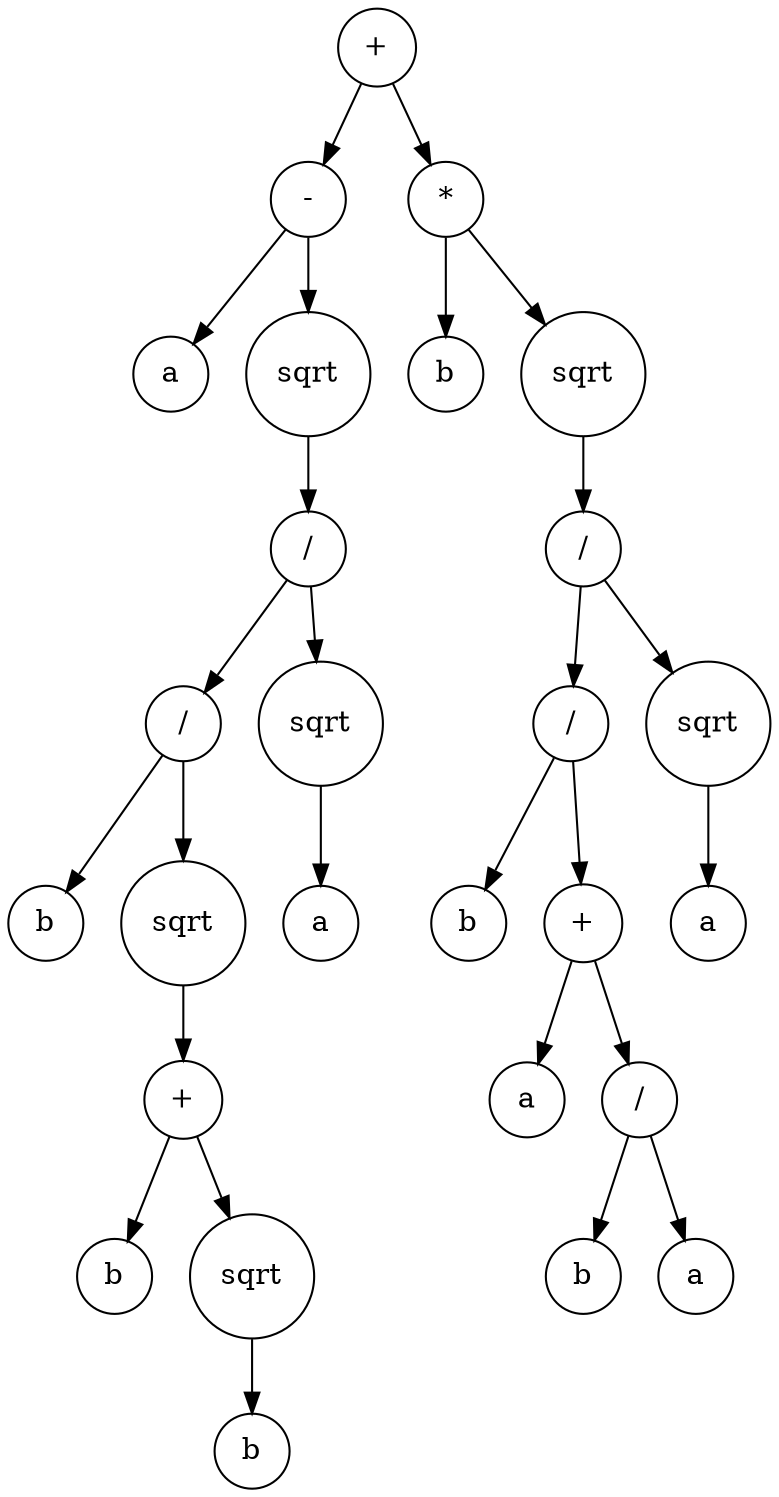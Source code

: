 digraph g {
graph [ordering=out];
node [shape=circle];
n[label = "+"];
n0[label = "-"];
n00[label = "a"];
n0 -> n00;
n01[label = "sqrt"];
n010[label = "/"];
n0100[label = "/"];
n01000[label = "b"];
n0100 -> n01000;
n01001[label = "sqrt"];
n010010[label = "+"];
n0100100[label = "b"];
n010010 -> n0100100;
n0100101[label = "sqrt"];
n01001010[label = "b"];
n0100101 -> n01001010;
n010010 -> n0100101;
n01001 -> n010010;
n0100 -> n01001;
n010 -> n0100;
n0101[label = "sqrt"];
n01010[label = "a"];
n0101 -> n01010;
n010 -> n0101;
n01 -> n010;
n0 -> n01;
n -> n0;
n1[label = "*"];
n10[label = "b"];
n1 -> n10;
n11[label = "sqrt"];
n110[label = "/"];
n1100[label = "/"];
n11000[label = "b"];
n1100 -> n11000;
n11001[label = "+"];
n110010[label = "a"];
n11001 -> n110010;
n110011[label = "/"];
n1100110[label = "b"];
n110011 -> n1100110;
n1100111[label = "a"];
n110011 -> n1100111;
n11001 -> n110011;
n1100 -> n11001;
n110 -> n1100;
n1101[label = "sqrt"];
n11010[label = "a"];
n1101 -> n11010;
n110 -> n1101;
n11 -> n110;
n1 -> n11;
n -> n1;
}
